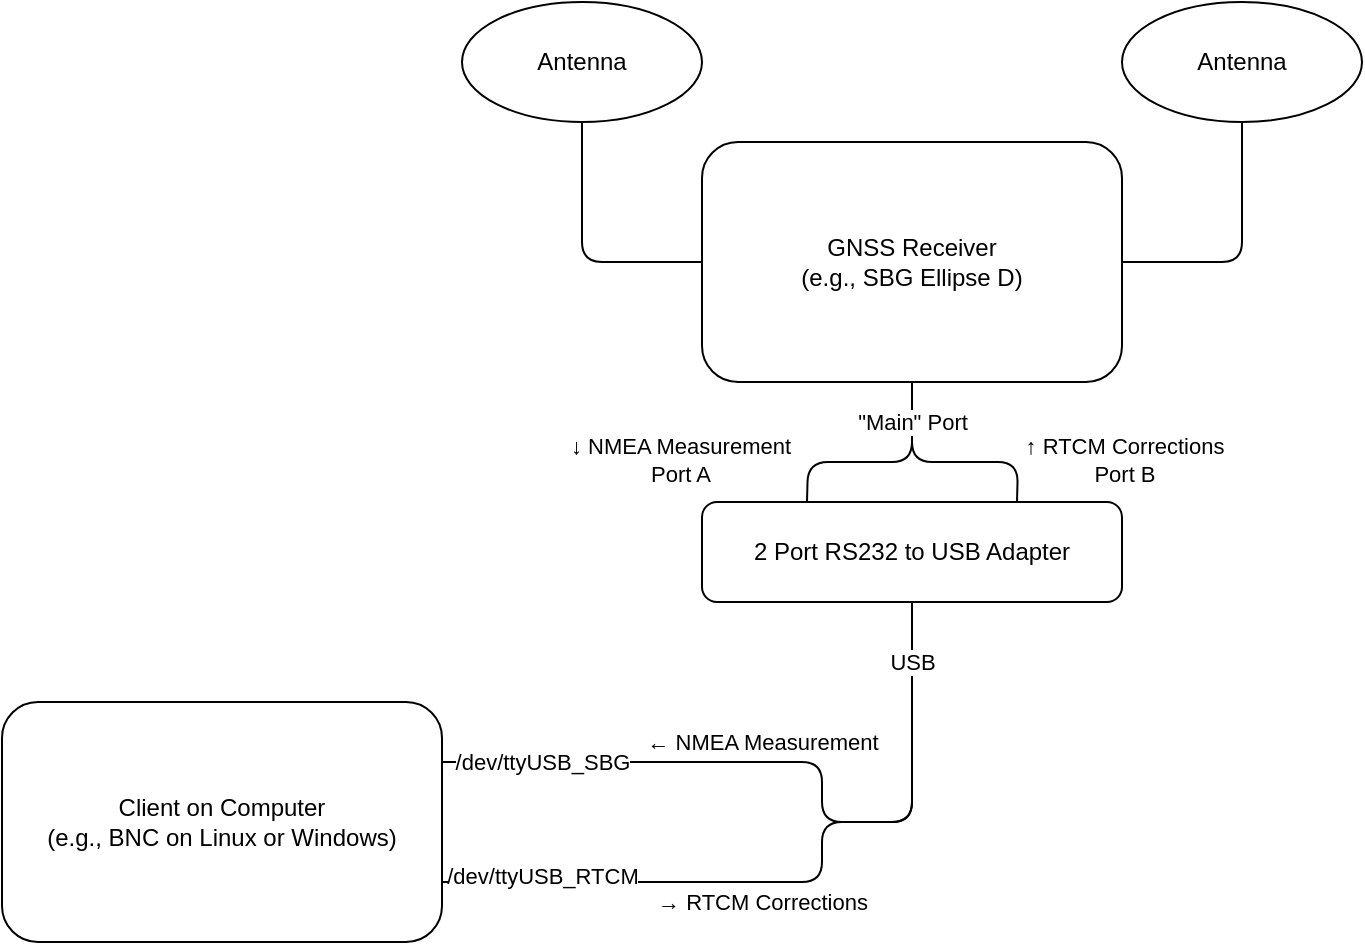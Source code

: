 <mxGraphModel dx="1822" dy="905" grid="1" gridSize="10" guides="1" tooltips="1" connect="1" arrows="1" fold="1" page="0" pageScale="1" pageWidth="827" pageHeight="1169" math="0" shadow="0">
  <root>
    <mxCell id="0" />
    <mxCell id="1" parent="0" />
    <mxCell id="L_ydnOwxpjcya38-qy1h-1" value="GNSS Receiver&lt;br&gt;(e.g., SBG Ellipse D)" style="rounded=1;whiteSpace=wrap;html=1;" parent="1" vertex="1">
      <mxGeometry x="40" y="130" width="210" height="120" as="geometry" />
    </mxCell>
    <mxCell id="L_ydnOwxpjcya38-qy1h-2" value="Client on Computer&lt;br&gt;(e.g., BNC on Linux or Windows)" style="rounded=1;whiteSpace=wrap;html=1;" parent="1" vertex="1">
      <mxGeometry x="-310" y="410" width="220" height="120" as="geometry" />
    </mxCell>
    <mxCell id="L_ydnOwxpjcya38-qy1h-4" value="Antenna" style="ellipse;whiteSpace=wrap;html=1;" parent="1" vertex="1">
      <mxGeometry x="250" y="60" width="120" height="60" as="geometry" />
    </mxCell>
    <mxCell id="L_ydnOwxpjcya38-qy1h-5" value="Antenna" style="ellipse;whiteSpace=wrap;html=1;" parent="1" vertex="1">
      <mxGeometry x="-80" y="60" width="120" height="60" as="geometry" />
    </mxCell>
    <mxCell id="L_ydnOwxpjcya38-qy1h-6" value="" style="endArrow=none;html=1;exitX=0;exitY=0.5;exitDx=0;exitDy=0;entryX=0.5;entryY=1;entryDx=0;entryDy=0;" parent="1" source="L_ydnOwxpjcya38-qy1h-1" target="L_ydnOwxpjcya38-qy1h-5" edge="1">
      <mxGeometry width="50" height="50" relative="1" as="geometry">
        <mxPoint x="180" y="290" as="sourcePoint" />
        <mxPoint x="230" y="240" as="targetPoint" />
        <Array as="points">
          <mxPoint x="-20" y="190" />
        </Array>
      </mxGeometry>
    </mxCell>
    <mxCell id="L_ydnOwxpjcya38-qy1h-7" value="" style="endArrow=none;html=1;entryX=0.5;entryY=1;entryDx=0;entryDy=0;exitX=1;exitY=0.5;exitDx=0;exitDy=0;" parent="1" source="L_ydnOwxpjcya38-qy1h-1" target="L_ydnOwxpjcya38-qy1h-4" edge="1">
      <mxGeometry width="50" height="50" relative="1" as="geometry">
        <mxPoint x="180" y="290" as="sourcePoint" />
        <mxPoint x="230" y="240" as="targetPoint" />
        <Array as="points">
          <mxPoint x="310" y="190" />
        </Array>
      </mxGeometry>
    </mxCell>
    <mxCell id="L_ydnOwxpjcya38-qy1h-8" value="2 Port RS232 to USB Adapter" style="rounded=1;whiteSpace=wrap;html=1;" parent="1" vertex="1">
      <mxGeometry x="40" y="310" width="210" height="50" as="geometry" />
    </mxCell>
    <mxCell id="L_ydnOwxpjcya38-qy1h-9" value="" style="endArrow=none;html=1;entryX=0.5;entryY=1;entryDx=0;entryDy=0;exitX=0.25;exitY=0;exitDx=0;exitDy=0;" parent="1" source="L_ydnOwxpjcya38-qy1h-8" target="L_ydnOwxpjcya38-qy1h-1" edge="1">
      <mxGeometry width="50" height="50" relative="1" as="geometry">
        <mxPoint x="180" y="290" as="sourcePoint" />
        <mxPoint x="230" y="240" as="targetPoint" />
        <Array as="points">
          <mxPoint x="93" y="290" />
          <mxPoint x="145" y="290" />
        </Array>
      </mxGeometry>
    </mxCell>
    <mxCell id="L_ydnOwxpjcya38-qy1h-10" value="&quot;Main&quot; Port" style="endArrow=none;html=1;entryX=0.5;entryY=1;entryDx=0;entryDy=0;exitX=0.75;exitY=0;exitDx=0;exitDy=0;" parent="1" source="L_ydnOwxpjcya38-qy1h-8" target="L_ydnOwxpjcya38-qy1h-1" edge="1">
      <mxGeometry x="0.646" width="50" height="50" relative="1" as="geometry">
        <mxPoint x="102.5" y="320" as="sourcePoint" />
        <mxPoint x="155" y="260" as="targetPoint" />
        <Array as="points">
          <mxPoint x="198" y="290" />
          <mxPoint x="145" y="290" />
        </Array>
        <mxPoint as="offset" />
      </mxGeometry>
    </mxCell>
    <mxCell id="L_ydnOwxpjcya38-qy1h-12" value="/dev/ttyUSB_SBG" style="endArrow=none;html=1;entryX=0.5;entryY=1;entryDx=0;entryDy=0;exitX=1;exitY=0.25;exitDx=0;exitDy=0;" parent="1" source="L_ydnOwxpjcya38-qy1h-2" target="L_ydnOwxpjcya38-qy1h-8" edge="1">
      <mxGeometry x="-0.733" width="50" height="50" relative="1" as="geometry">
        <mxPoint x="180" y="290" as="sourcePoint" />
        <mxPoint x="230" y="240" as="targetPoint" />
        <Array as="points">
          <mxPoint x="100" y="440" />
          <mxPoint x="100" y="470" />
          <mxPoint x="145" y="470" />
        </Array>
        <mxPoint as="offset" />
      </mxGeometry>
    </mxCell>
    <mxCell id="L_ydnOwxpjcya38-qy1h-17" value="&lt;span id=&quot;char-node&quot; style=&quot;&quot;&gt;←&lt;/span&gt; NMEA Measurement" style="edgeLabel;html=1;align=center;verticalAlign=middle;resizable=0;points=[];fontFamily=Helvetica;" parent="L_ydnOwxpjcya38-qy1h-12" vertex="1" connectable="0">
      <mxGeometry x="-0.253" y="1" relative="1" as="geometry">
        <mxPoint x="20" y="-9" as="offset" />
      </mxGeometry>
    </mxCell>
    <mxCell id="L_ydnOwxpjcya38-qy1h-13" value="" style="endArrow=none;html=1;exitX=0.5;exitY=1;exitDx=0;exitDy=0;entryX=1;entryY=0.75;entryDx=0;entryDy=0;" parent="1" source="L_ydnOwxpjcya38-qy1h-8" target="L_ydnOwxpjcya38-qy1h-2" edge="1">
      <mxGeometry width="50" height="50" relative="1" as="geometry">
        <mxPoint x="180" y="290" as="sourcePoint" />
        <mxPoint x="230" y="240" as="targetPoint" />
        <Array as="points">
          <mxPoint x="145" y="470" />
          <mxPoint x="100" y="470" />
          <mxPoint x="100" y="500" />
        </Array>
      </mxGeometry>
    </mxCell>
    <mxCell id="L_ydnOwxpjcya38-qy1h-14" value="/dev/ttyUSB_RTCM" style="edgeLabel;html=1;align=center;verticalAlign=middle;resizable=0;points=[];" parent="L_ydnOwxpjcya38-qy1h-13" vertex="1" connectable="0">
      <mxGeometry x="0.783" y="-3" relative="1" as="geometry">
        <mxPoint x="9" as="offset" />
      </mxGeometry>
    </mxCell>
    <mxCell id="L_ydnOwxpjcya38-qy1h-15" value="USB" style="edgeLabel;html=1;align=center;verticalAlign=middle;resizable=0;points=[];" parent="L_ydnOwxpjcya38-qy1h-13" vertex="1" connectable="0">
      <mxGeometry x="-0.325" relative="1" as="geometry">
        <mxPoint x="16" y="-80" as="offset" />
      </mxGeometry>
    </mxCell>
    <mxCell id="L_ydnOwxpjcya38-qy1h-16" value="&lt;span id=&quot;char-node&quot; style=&quot;&quot;&gt;→&lt;/span&gt; RTCM Corrections" style="edgeLabel;html=1;align=center;verticalAlign=middle;resizable=0;points=[];fontFamily=Helvetica;" parent="L_ydnOwxpjcya38-qy1h-13" vertex="1" connectable="0">
      <mxGeometry x="0.04" y="2" relative="1" as="geometry">
        <mxPoint x="-20" y="8" as="offset" />
      </mxGeometry>
    </mxCell>
    <mxCell id="3bp-5YLfHRtIciYgacFQ-1" value="&lt;div&gt;&lt;font&gt;&lt;span id=&quot;char-node&quot;&gt;↑ RTCM Corrections&lt;br&gt;&lt;/span&gt;&lt;/font&gt;&lt;/div&gt;&lt;div&gt;&lt;font&gt;Port B&lt;/font&gt;&lt;/div&gt;" style="edgeLabel;html=1;align=center;verticalAlign=middle;resizable=0;points=[];fontFamily=Helvetica;" parent="1" vertex="1" connectable="0">
      <mxGeometry x="250.0" y="290" as="geometry">
        <mxPoint x="1" y="-1" as="offset" />
      </mxGeometry>
    </mxCell>
    <mxCell id="3bp-5YLfHRtIciYgacFQ-2" value="&lt;div&gt;&lt;span id=&quot;char-node&quot; style=&quot;&quot;&gt;↓&lt;/span&gt; NMEA Measurement&lt;/div&gt;&lt;div&gt;Port A&lt;/div&gt;" style="edgeLabel;html=1;align=center;verticalAlign=middle;resizable=0;points=[];fontFamily=Helvetica;" parent="1" vertex="1" connectable="0">
      <mxGeometry x="190.0" y="300" as="geometry">
        <mxPoint x="-161" y="-11" as="offset" />
      </mxGeometry>
    </mxCell>
  </root>
</mxGraphModel>
